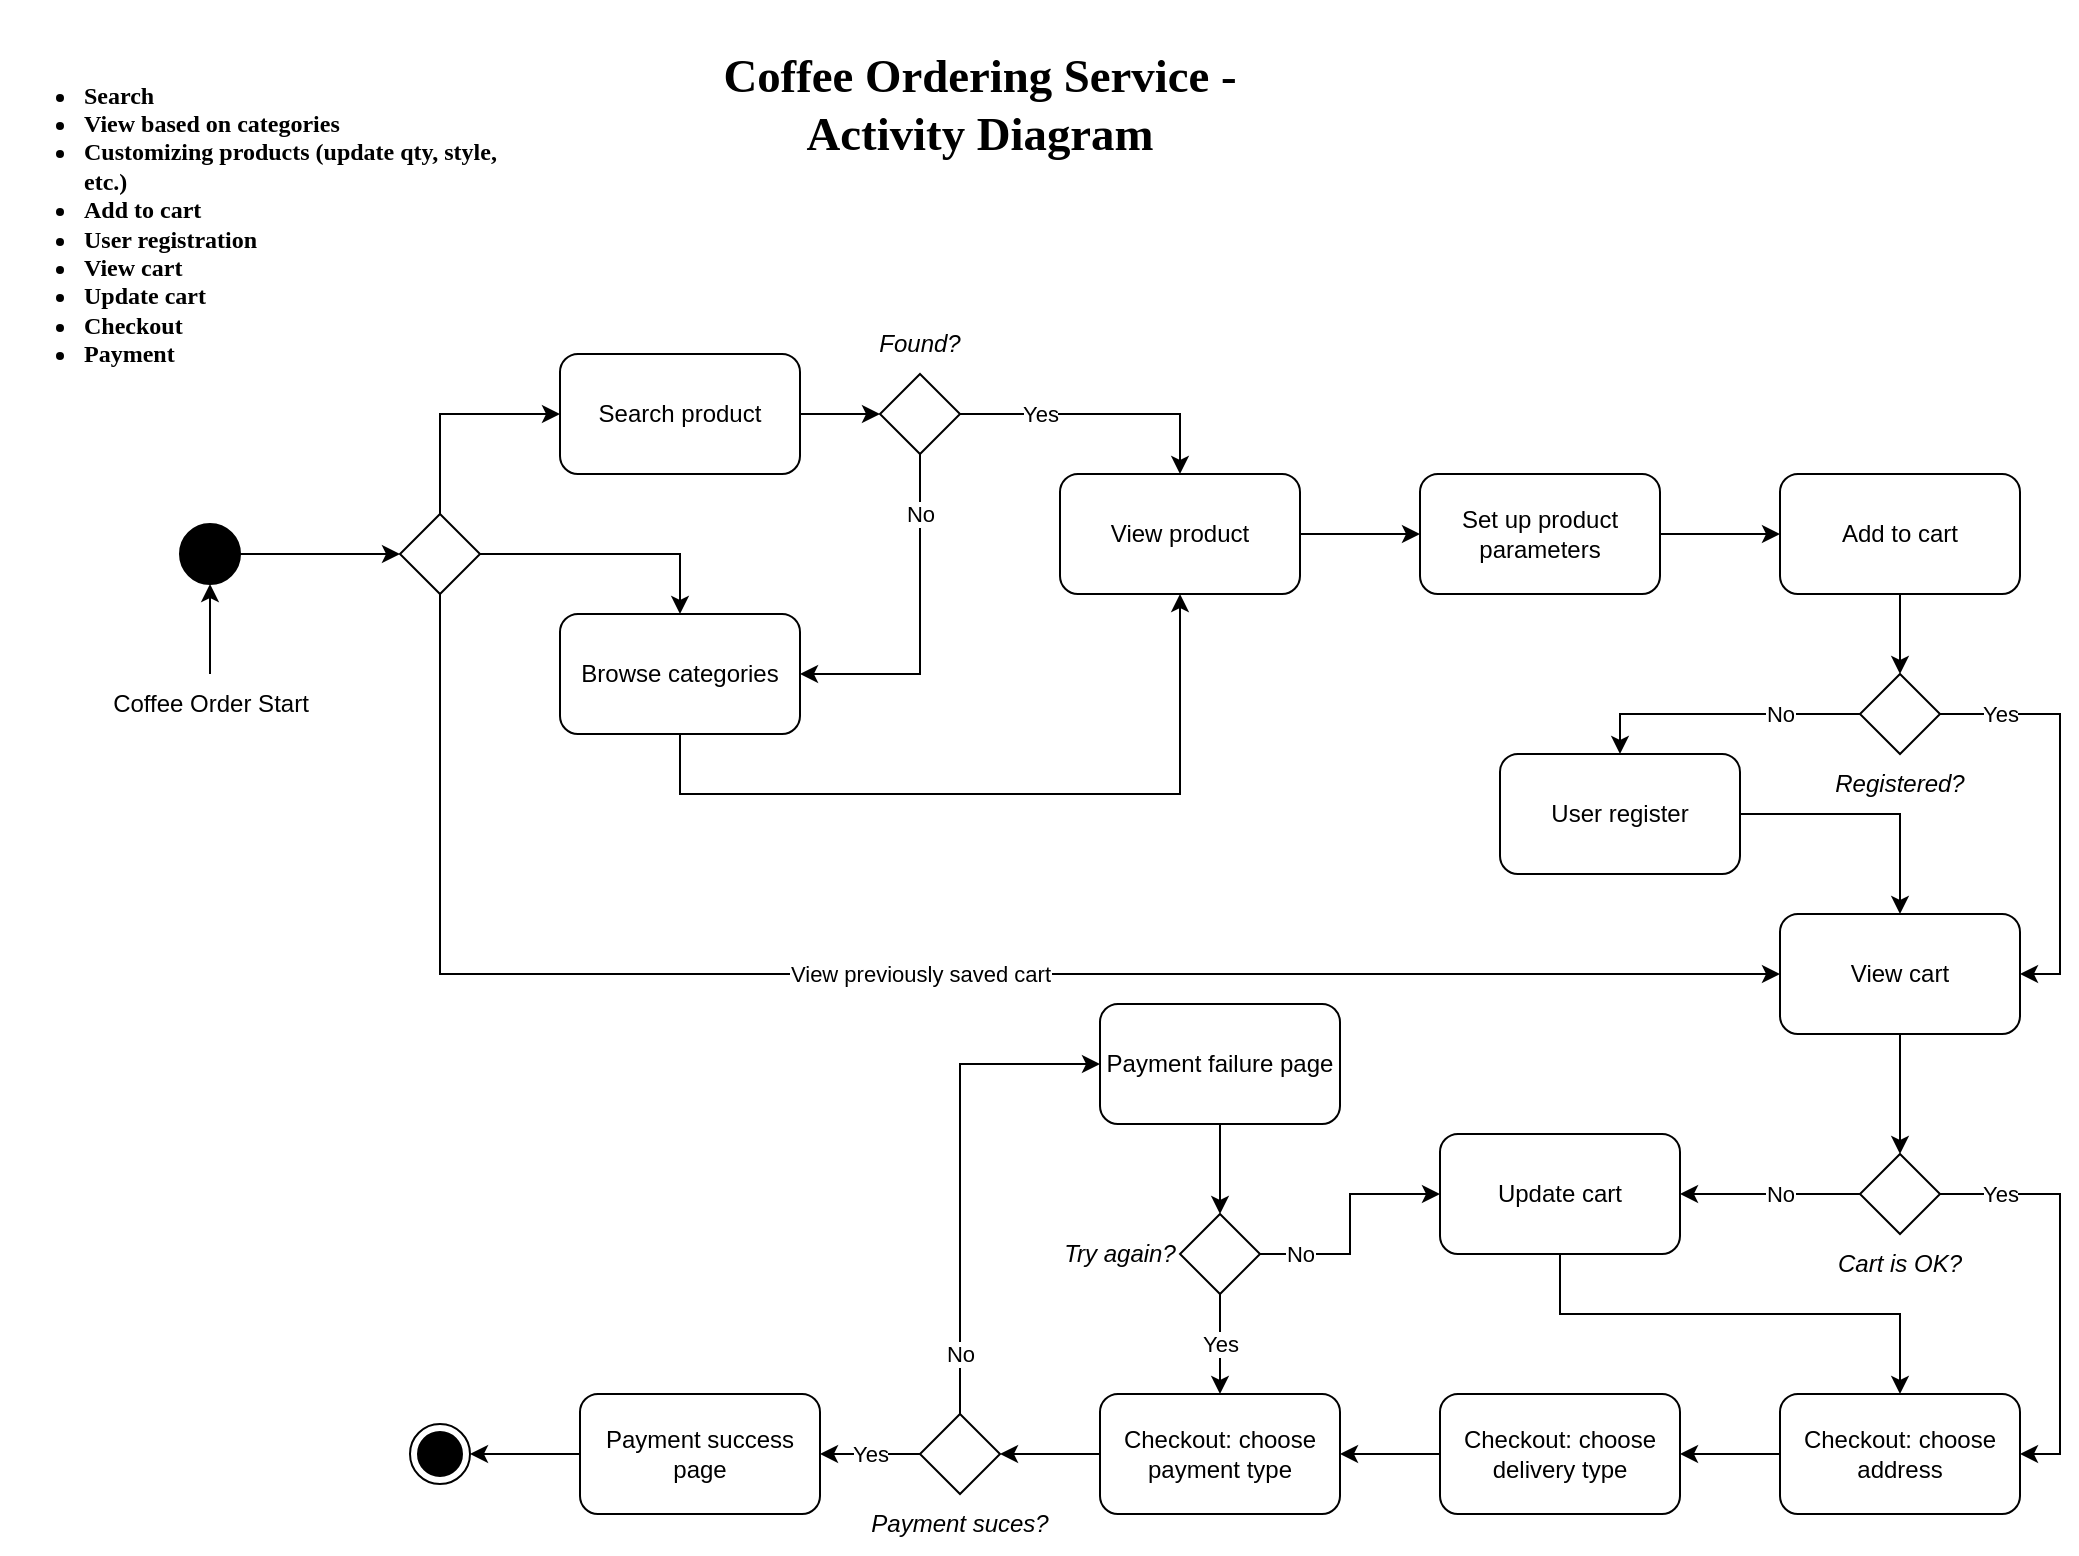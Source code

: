 <mxfile version="21.1.7" type="device">
  <diagram name="Página-1" id="FlBur8HqXaAKfFGy750B">
    <mxGraphModel dx="874" dy="419" grid="1" gridSize="10" guides="1" tooltips="1" connect="1" arrows="1" fold="1" page="1" pageScale="1" pageWidth="827" pageHeight="1169" background="#ffffff" math="0" shadow="0">
      <root>
        <mxCell id="0" />
        <mxCell id="1" parent="0" />
        <mxCell id="6TfBNeFIEPb17PgrWMHF-2" value="&lt;h3&gt;Coffee Ordering Service - Activity Diagram&lt;/h3&gt;" style="text;strokeColor=none;fillColor=none;align=center;verticalAlign=middle;whiteSpace=wrap;rounded=0;fontFamily=Coming Soon;fontSource=https%3A%2F%2Ffonts.googleapis.com%2Fcss%3Ffamily%3DComing%2BSoon;fontStyle=1;html=1;fontSize=20;" vertex="1" parent="1">
          <mxGeometry x="380" y="60" width="300" height="30" as="geometry" />
        </mxCell>
        <mxCell id="6TfBNeFIEPb17PgrWMHF-4" value="&lt;ul&gt;&lt;li&gt;Search&lt;/li&gt;&lt;li&gt;View based on categories&lt;/li&gt;&lt;li&gt;Customizing products (update qty, style, etc.)&lt;/li&gt;&lt;li&gt;Add to cart&lt;/li&gt;&lt;li&gt;User registration&lt;/li&gt;&lt;li&gt;View cart&lt;/li&gt;&lt;li&gt;Update cart&lt;/li&gt;&lt;li&gt;Checkout&lt;/li&gt;&lt;li&gt;Payment&lt;/li&gt;&lt;/ul&gt;" style="text;html=1;strokeColor=none;fillColor=none;align=left;verticalAlign=middle;whiteSpace=wrap;rounded=0;fontFamily=Coming Soon;fontSource=https%3A%2F%2Ffonts.googleapis.com%2Fcss%3Ffamily%3DComing%2BSoon;fontStyle=1" vertex="1" parent="1">
          <mxGeometry x="40" y="40" width="250" height="190" as="geometry" />
        </mxCell>
        <mxCell id="6TfBNeFIEPb17PgrWMHF-7" value="" style="edgeStyle=orthogonalEdgeStyle;rounded=0;orthogonalLoop=1;jettySize=auto;html=1;" edge="1" parent="1" source="6TfBNeFIEPb17PgrWMHF-5" target="6TfBNeFIEPb17PgrWMHF-6">
          <mxGeometry relative="1" as="geometry" />
        </mxCell>
        <mxCell id="6TfBNeFIEPb17PgrWMHF-5" value="" style="ellipse;whiteSpace=wrap;html=1;aspect=fixed;fillColor=#000000;" vertex="1" parent="1">
          <mxGeometry x="130" y="285" width="30" height="30" as="geometry" />
        </mxCell>
        <mxCell id="6TfBNeFIEPb17PgrWMHF-10" style="edgeStyle=orthogonalEdgeStyle;rounded=0;orthogonalLoop=1;jettySize=auto;html=1;entryX=0;entryY=0.5;entryDx=0;entryDy=0;exitX=0.5;exitY=0;exitDx=0;exitDy=0;exitPerimeter=0;" edge="1" parent="1" source="6TfBNeFIEPb17PgrWMHF-6" target="6TfBNeFIEPb17PgrWMHF-8">
          <mxGeometry relative="1" as="geometry" />
        </mxCell>
        <mxCell id="6TfBNeFIEPb17PgrWMHF-15" style="edgeStyle=orthogonalEdgeStyle;rounded=0;orthogonalLoop=1;jettySize=auto;html=1;entryX=0.5;entryY=0;entryDx=0;entryDy=0;" edge="1" parent="1" source="6TfBNeFIEPb17PgrWMHF-6" target="6TfBNeFIEPb17PgrWMHF-14">
          <mxGeometry relative="1" as="geometry" />
        </mxCell>
        <mxCell id="6TfBNeFIEPb17PgrWMHF-34" value="View previously saved cart" style="edgeStyle=orthogonalEdgeStyle;rounded=0;orthogonalLoop=1;jettySize=auto;html=1;entryX=0;entryY=0.5;entryDx=0;entryDy=0;" edge="1" parent="1" source="6TfBNeFIEPb17PgrWMHF-6" target="6TfBNeFIEPb17PgrWMHF-31">
          <mxGeometry relative="1" as="geometry">
            <Array as="points">
              <mxPoint x="260" y="510" />
            </Array>
          </mxGeometry>
        </mxCell>
        <mxCell id="6TfBNeFIEPb17PgrWMHF-6" value="" style="strokeWidth=1;html=1;shape=mxgraph.flowchart.decision;whiteSpace=wrap;" vertex="1" parent="1">
          <mxGeometry x="240" y="280" width="40" height="40" as="geometry" />
        </mxCell>
        <mxCell id="6TfBNeFIEPb17PgrWMHF-12" value="" style="edgeStyle=orthogonalEdgeStyle;rounded=0;orthogonalLoop=1;jettySize=auto;html=1;" edge="1" parent="1" source="6TfBNeFIEPb17PgrWMHF-8" target="6TfBNeFIEPb17PgrWMHF-11">
          <mxGeometry relative="1" as="geometry" />
        </mxCell>
        <mxCell id="6TfBNeFIEPb17PgrWMHF-8" value="Search product" style="rounded=1;whiteSpace=wrap;html=1;" vertex="1" parent="1">
          <mxGeometry x="320" y="200" width="120" height="60" as="geometry" />
        </mxCell>
        <mxCell id="6TfBNeFIEPb17PgrWMHF-19" value="Yes" style="edgeStyle=orthogonalEdgeStyle;rounded=0;orthogonalLoop=1;jettySize=auto;html=1;entryX=0.5;entryY=0;entryDx=0;entryDy=0;" edge="1" parent="1" source="6TfBNeFIEPb17PgrWMHF-11" target="6TfBNeFIEPb17PgrWMHF-18">
          <mxGeometry x="-0.429" relative="1" as="geometry">
            <mxPoint as="offset" />
          </mxGeometry>
        </mxCell>
        <mxCell id="6TfBNeFIEPb17PgrWMHF-11" value="" style="strokeWidth=1;html=1;shape=mxgraph.flowchart.decision;whiteSpace=wrap;" vertex="1" parent="1">
          <mxGeometry x="480" y="210" width="40" height="40" as="geometry" />
        </mxCell>
        <mxCell id="6TfBNeFIEPb17PgrWMHF-13" value="Found?" style="text;html=1;strokeColor=none;fillColor=none;align=center;verticalAlign=middle;whiteSpace=wrap;rounded=0;fontStyle=2" vertex="1" parent="1">
          <mxGeometry x="470" y="180" width="60" height="30" as="geometry" />
        </mxCell>
        <mxCell id="6TfBNeFIEPb17PgrWMHF-20" style="edgeStyle=orthogonalEdgeStyle;rounded=0;orthogonalLoop=1;jettySize=auto;html=1;entryX=0.5;entryY=1;entryDx=0;entryDy=0;" edge="1" parent="1" source="6TfBNeFIEPb17PgrWMHF-14" target="6TfBNeFIEPb17PgrWMHF-18">
          <mxGeometry relative="1" as="geometry">
            <Array as="points">
              <mxPoint x="380" y="420" />
              <mxPoint x="630" y="420" />
            </Array>
          </mxGeometry>
        </mxCell>
        <mxCell id="6TfBNeFIEPb17PgrWMHF-14" value="Browse categories" style="rounded=1;whiteSpace=wrap;html=1;" vertex="1" parent="1">
          <mxGeometry x="320" y="330" width="120" height="60" as="geometry" />
        </mxCell>
        <mxCell id="6TfBNeFIEPb17PgrWMHF-16" value="" style="endArrow=classic;html=1;rounded=0;exitX=0.5;exitY=1;exitDx=0;exitDy=0;exitPerimeter=0;entryX=1;entryY=0.5;entryDx=0;entryDy=0;edgeStyle=orthogonalEdgeStyle;" edge="1" parent="1" source="6TfBNeFIEPb17PgrWMHF-11" target="6TfBNeFIEPb17PgrWMHF-14">
          <mxGeometry relative="1" as="geometry">
            <mxPoint x="220" y="200" as="sourcePoint" />
            <mxPoint x="320" y="200" as="targetPoint" />
          </mxGeometry>
        </mxCell>
        <mxCell id="6TfBNeFIEPb17PgrWMHF-17" value="No" style="edgeLabel;resizable=0;html=1;align=center;verticalAlign=middle;" connectable="0" vertex="1" parent="6TfBNeFIEPb17PgrWMHF-16">
          <mxGeometry relative="1" as="geometry">
            <mxPoint y="-55" as="offset" />
          </mxGeometry>
        </mxCell>
        <mxCell id="6TfBNeFIEPb17PgrWMHF-23" style="edgeStyle=orthogonalEdgeStyle;rounded=0;orthogonalLoop=1;jettySize=auto;html=1;" edge="1" parent="1" source="6TfBNeFIEPb17PgrWMHF-18" target="6TfBNeFIEPb17PgrWMHF-22">
          <mxGeometry relative="1" as="geometry" />
        </mxCell>
        <mxCell id="6TfBNeFIEPb17PgrWMHF-18" value="View product" style="rounded=1;whiteSpace=wrap;html=1;" vertex="1" parent="1">
          <mxGeometry x="570" y="260" width="120" height="60" as="geometry" />
        </mxCell>
        <mxCell id="6TfBNeFIEPb17PgrWMHF-25" value="" style="edgeStyle=orthogonalEdgeStyle;rounded=0;orthogonalLoop=1;jettySize=auto;html=1;" edge="1" parent="1" source="6TfBNeFIEPb17PgrWMHF-22" target="6TfBNeFIEPb17PgrWMHF-24">
          <mxGeometry relative="1" as="geometry" />
        </mxCell>
        <mxCell id="6TfBNeFIEPb17PgrWMHF-22" value="Set up product parameters" style="rounded=1;whiteSpace=wrap;html=1;" vertex="1" parent="1">
          <mxGeometry x="750" y="260" width="120" height="60" as="geometry" />
        </mxCell>
        <mxCell id="6TfBNeFIEPb17PgrWMHF-27" value="" style="edgeStyle=orthogonalEdgeStyle;rounded=0;orthogonalLoop=1;jettySize=auto;html=1;" edge="1" parent="1" source="6TfBNeFIEPb17PgrWMHF-24" target="6TfBNeFIEPb17PgrWMHF-26">
          <mxGeometry relative="1" as="geometry" />
        </mxCell>
        <mxCell id="6TfBNeFIEPb17PgrWMHF-24" value="Add to cart" style="rounded=1;whiteSpace=wrap;html=1;" vertex="1" parent="1">
          <mxGeometry x="930" y="260" width="120" height="60" as="geometry" />
        </mxCell>
        <mxCell id="6TfBNeFIEPb17PgrWMHF-29" value="No" style="edgeStyle=orthogonalEdgeStyle;rounded=0;orthogonalLoop=1;jettySize=auto;html=1;entryX=0.5;entryY=0;entryDx=0;entryDy=0;" edge="1" parent="1" source="6TfBNeFIEPb17PgrWMHF-26" target="6TfBNeFIEPb17PgrWMHF-28">
          <mxGeometry x="-0.429" relative="1" as="geometry">
            <mxPoint as="offset" />
          </mxGeometry>
        </mxCell>
        <mxCell id="6TfBNeFIEPb17PgrWMHF-32" value="Yes" style="edgeStyle=orthogonalEdgeStyle;rounded=0;orthogonalLoop=1;jettySize=auto;html=1;entryX=1;entryY=0.5;entryDx=0;entryDy=0;" edge="1" parent="1" source="6TfBNeFIEPb17PgrWMHF-26" target="6TfBNeFIEPb17PgrWMHF-31">
          <mxGeometry x="-0.714" relative="1" as="geometry">
            <Array as="points">
              <mxPoint x="1070" y="380" />
              <mxPoint x="1070" y="510" />
            </Array>
            <mxPoint as="offset" />
          </mxGeometry>
        </mxCell>
        <mxCell id="6TfBNeFIEPb17PgrWMHF-26" value="" style="strokeWidth=1;html=1;shape=mxgraph.flowchart.decision;whiteSpace=wrap;" vertex="1" parent="1">
          <mxGeometry x="970" y="360" width="40" height="40" as="geometry" />
        </mxCell>
        <mxCell id="6TfBNeFIEPb17PgrWMHF-33" style="edgeStyle=orthogonalEdgeStyle;rounded=0;orthogonalLoop=1;jettySize=auto;html=1;entryX=0.5;entryY=0;entryDx=0;entryDy=0;" edge="1" parent="1" source="6TfBNeFIEPb17PgrWMHF-28" target="6TfBNeFIEPb17PgrWMHF-31">
          <mxGeometry relative="1" as="geometry" />
        </mxCell>
        <mxCell id="6TfBNeFIEPb17PgrWMHF-28" value="User register" style="rounded=1;whiteSpace=wrap;html=1;" vertex="1" parent="1">
          <mxGeometry x="790" y="400" width="120" height="60" as="geometry" />
        </mxCell>
        <mxCell id="6TfBNeFIEPb17PgrWMHF-30" value="Registered?" style="text;html=1;strokeColor=none;fillColor=none;align=center;verticalAlign=middle;whiteSpace=wrap;rounded=0;fontStyle=2" vertex="1" parent="1">
          <mxGeometry x="950" y="400" width="80" height="30" as="geometry" />
        </mxCell>
        <mxCell id="6TfBNeFIEPb17PgrWMHF-36" style="edgeStyle=orthogonalEdgeStyle;rounded=0;orthogonalLoop=1;jettySize=auto;html=1;entryX=0.5;entryY=0;entryDx=0;entryDy=0;entryPerimeter=0;" edge="1" parent="1" source="6TfBNeFIEPb17PgrWMHF-31" target="6TfBNeFIEPb17PgrWMHF-35">
          <mxGeometry relative="1" as="geometry" />
        </mxCell>
        <mxCell id="6TfBNeFIEPb17PgrWMHF-31" value="View cart" style="rounded=1;whiteSpace=wrap;html=1;" vertex="1" parent="1">
          <mxGeometry x="930" y="480" width="120" height="60" as="geometry" />
        </mxCell>
        <mxCell id="6TfBNeFIEPb17PgrWMHF-39" value="Yes" style="edgeStyle=orthogonalEdgeStyle;rounded=0;orthogonalLoop=1;jettySize=auto;html=1;entryX=1;entryY=0.5;entryDx=0;entryDy=0;" edge="1" parent="1" source="6TfBNeFIEPb17PgrWMHF-35" target="6TfBNeFIEPb17PgrWMHF-38">
          <mxGeometry x="-0.714" relative="1" as="geometry">
            <Array as="points">
              <mxPoint x="1070" y="620" />
              <mxPoint x="1070" y="750" />
            </Array>
            <mxPoint as="offset" />
          </mxGeometry>
        </mxCell>
        <mxCell id="6TfBNeFIEPb17PgrWMHF-41" value="No" style="edgeStyle=orthogonalEdgeStyle;rounded=0;orthogonalLoop=1;jettySize=auto;html=1;entryX=1;entryY=0.5;entryDx=0;entryDy=0;" edge="1" parent="1" source="6TfBNeFIEPb17PgrWMHF-35" target="6TfBNeFIEPb17PgrWMHF-40">
          <mxGeometry x="-0.111" relative="1" as="geometry">
            <mxPoint as="offset" />
          </mxGeometry>
        </mxCell>
        <mxCell id="6TfBNeFIEPb17PgrWMHF-35" value="" style="strokeWidth=1;html=1;shape=mxgraph.flowchart.decision;whiteSpace=wrap;" vertex="1" parent="1">
          <mxGeometry x="970" y="600" width="40" height="40" as="geometry" />
        </mxCell>
        <mxCell id="6TfBNeFIEPb17PgrWMHF-37" value="Cart is OK?" style="text;html=1;strokeColor=none;fillColor=none;align=center;verticalAlign=middle;whiteSpace=wrap;rounded=0;fontStyle=2" vertex="1" parent="1">
          <mxGeometry x="940" y="640" width="100" height="30" as="geometry" />
        </mxCell>
        <mxCell id="6TfBNeFIEPb17PgrWMHF-44" value="" style="edgeStyle=orthogonalEdgeStyle;rounded=0;orthogonalLoop=1;jettySize=auto;html=1;" edge="1" parent="1" source="6TfBNeFIEPb17PgrWMHF-38" target="6TfBNeFIEPb17PgrWMHF-43">
          <mxGeometry relative="1" as="geometry" />
        </mxCell>
        <mxCell id="6TfBNeFIEPb17PgrWMHF-38" value="Checkout: choose address" style="rounded=1;whiteSpace=wrap;html=1;" vertex="1" parent="1">
          <mxGeometry x="930" y="720" width="120" height="60" as="geometry" />
        </mxCell>
        <mxCell id="6TfBNeFIEPb17PgrWMHF-42" style="edgeStyle=orthogonalEdgeStyle;rounded=0;orthogonalLoop=1;jettySize=auto;html=1;entryX=0.5;entryY=0;entryDx=0;entryDy=0;" edge="1" parent="1" source="6TfBNeFIEPb17PgrWMHF-40" target="6TfBNeFIEPb17PgrWMHF-38">
          <mxGeometry relative="1" as="geometry">
            <Array as="points">
              <mxPoint x="820" y="680" />
              <mxPoint x="990" y="680" />
            </Array>
          </mxGeometry>
        </mxCell>
        <mxCell id="6TfBNeFIEPb17PgrWMHF-40" value="Update cart" style="rounded=1;whiteSpace=wrap;html=1;" vertex="1" parent="1">
          <mxGeometry x="760" y="590" width="120" height="60" as="geometry" />
        </mxCell>
        <mxCell id="6TfBNeFIEPb17PgrWMHF-46" value="" style="edgeStyle=orthogonalEdgeStyle;rounded=0;orthogonalLoop=1;jettySize=auto;html=1;" edge="1" parent="1" source="6TfBNeFIEPb17PgrWMHF-43" target="6TfBNeFIEPb17PgrWMHF-45">
          <mxGeometry relative="1" as="geometry" />
        </mxCell>
        <mxCell id="6TfBNeFIEPb17PgrWMHF-43" value="Checkout: choose delivery type" style="rounded=1;whiteSpace=wrap;html=1;" vertex="1" parent="1">
          <mxGeometry x="760" y="720" width="120" height="60" as="geometry" />
        </mxCell>
        <mxCell id="6TfBNeFIEPb17PgrWMHF-48" value="" style="edgeStyle=orthogonalEdgeStyle;rounded=0;orthogonalLoop=1;jettySize=auto;html=1;" edge="1" parent="1" source="6TfBNeFIEPb17PgrWMHF-45" target="6TfBNeFIEPb17PgrWMHF-47">
          <mxGeometry relative="1" as="geometry" />
        </mxCell>
        <mxCell id="6TfBNeFIEPb17PgrWMHF-45" value="Checkout: choose payment type" style="rounded=1;whiteSpace=wrap;html=1;" vertex="1" parent="1">
          <mxGeometry x="590" y="720" width="120" height="60" as="geometry" />
        </mxCell>
        <mxCell id="6TfBNeFIEPb17PgrWMHF-56" value="No" style="edgeStyle=orthogonalEdgeStyle;rounded=0;orthogonalLoop=1;jettySize=auto;html=1;entryX=0;entryY=0.5;entryDx=0;entryDy=0;" edge="1" parent="1" source="6TfBNeFIEPb17PgrWMHF-47" target="6TfBNeFIEPb17PgrWMHF-50">
          <mxGeometry x="-0.755" relative="1" as="geometry">
            <Array as="points">
              <mxPoint x="520" y="555" />
            </Array>
            <mxPoint as="offset" />
          </mxGeometry>
        </mxCell>
        <mxCell id="6TfBNeFIEPb17PgrWMHF-58" value="Yes" style="edgeStyle=orthogonalEdgeStyle;rounded=0;orthogonalLoop=1;jettySize=auto;html=1;" edge="1" parent="1" source="6TfBNeFIEPb17PgrWMHF-47" target="6TfBNeFIEPb17PgrWMHF-57">
          <mxGeometry relative="1" as="geometry" />
        </mxCell>
        <mxCell id="6TfBNeFIEPb17PgrWMHF-47" value="" style="strokeWidth=1;html=1;shape=mxgraph.flowchart.decision;whiteSpace=wrap;" vertex="1" parent="1">
          <mxGeometry x="500" y="730" width="40" height="40" as="geometry" />
        </mxCell>
        <mxCell id="6TfBNeFIEPb17PgrWMHF-49" value="Payment suces?" style="text;html=1;strokeColor=none;fillColor=none;align=center;verticalAlign=middle;whiteSpace=wrap;rounded=0;fontStyle=2" vertex="1" parent="1">
          <mxGeometry x="470" y="770" width="100" height="30" as="geometry" />
        </mxCell>
        <mxCell id="6TfBNeFIEPb17PgrWMHF-52" value="" style="edgeStyle=orthogonalEdgeStyle;rounded=0;orthogonalLoop=1;jettySize=auto;html=1;" edge="1" parent="1" source="6TfBNeFIEPb17PgrWMHF-50" target="6TfBNeFIEPb17PgrWMHF-51">
          <mxGeometry relative="1" as="geometry" />
        </mxCell>
        <mxCell id="6TfBNeFIEPb17PgrWMHF-50" value="Payment failure page" style="rounded=1;whiteSpace=wrap;html=1;" vertex="1" parent="1">
          <mxGeometry x="590" y="525" width="120" height="60" as="geometry" />
        </mxCell>
        <mxCell id="6TfBNeFIEPb17PgrWMHF-53" value="No" style="edgeStyle=orthogonalEdgeStyle;rounded=0;orthogonalLoop=1;jettySize=auto;html=1;entryX=0;entryY=0.5;entryDx=0;entryDy=0;" edge="1" parent="1" source="6TfBNeFIEPb17PgrWMHF-51" target="6TfBNeFIEPb17PgrWMHF-40">
          <mxGeometry x="-0.667" relative="1" as="geometry">
            <mxPoint as="offset" />
          </mxGeometry>
        </mxCell>
        <mxCell id="6TfBNeFIEPb17PgrWMHF-54" value="Yes" style="edgeStyle=orthogonalEdgeStyle;rounded=0;orthogonalLoop=1;jettySize=auto;html=1;" edge="1" parent="1" source="6TfBNeFIEPb17PgrWMHF-51" target="6TfBNeFIEPb17PgrWMHF-45">
          <mxGeometry relative="1" as="geometry" />
        </mxCell>
        <mxCell id="6TfBNeFIEPb17PgrWMHF-51" value="" style="strokeWidth=1;html=1;shape=mxgraph.flowchart.decision;whiteSpace=wrap;" vertex="1" parent="1">
          <mxGeometry x="630" y="630" width="40" height="40" as="geometry" />
        </mxCell>
        <mxCell id="6TfBNeFIEPb17PgrWMHF-55" value="Try again?" style="text;html=1;strokeColor=none;fillColor=none;align=center;verticalAlign=middle;whiteSpace=wrap;rounded=0;fontStyle=2" vertex="1" parent="1">
          <mxGeometry x="570" y="635" width="60" height="30" as="geometry" />
        </mxCell>
        <mxCell id="6TfBNeFIEPb17PgrWMHF-60" value="" style="edgeStyle=orthogonalEdgeStyle;rounded=0;orthogonalLoop=1;jettySize=auto;html=1;" edge="1" parent="1" source="6TfBNeFIEPb17PgrWMHF-57" target="6TfBNeFIEPb17PgrWMHF-59">
          <mxGeometry relative="1" as="geometry" />
        </mxCell>
        <mxCell id="6TfBNeFIEPb17PgrWMHF-57" value="Payment success page" style="rounded=1;whiteSpace=wrap;html=1;" vertex="1" parent="1">
          <mxGeometry x="330" y="720" width="120" height="60" as="geometry" />
        </mxCell>
        <mxCell id="6TfBNeFIEPb17PgrWMHF-59" value="" style="ellipse;html=1;shape=endState;fillColor=#000000;strokeColor=#000000;" vertex="1" parent="1">
          <mxGeometry x="245" y="735" width="30" height="30" as="geometry" />
        </mxCell>
        <mxCell id="6TfBNeFIEPb17PgrWMHF-62" value="" style="endArrow=classic;html=1;rounded=0;entryX=0.5;entryY=1;entryDx=0;entryDy=0;" edge="1" parent="1" target="6TfBNeFIEPb17PgrWMHF-5">
          <mxGeometry width="50" height="50" relative="1" as="geometry">
            <mxPoint x="145" y="360" as="sourcePoint" />
            <mxPoint x="150" y="355" as="targetPoint" />
          </mxGeometry>
        </mxCell>
        <mxCell id="6TfBNeFIEPb17PgrWMHF-63" value="Coffee Order Start" style="text;html=1;strokeColor=none;fillColor=none;align=center;verticalAlign=middle;whiteSpace=wrap;rounded=0;" vertex="1" parent="1">
          <mxGeometry x="87.5" y="360" width="115" height="30" as="geometry" />
        </mxCell>
      </root>
    </mxGraphModel>
  </diagram>
</mxfile>
